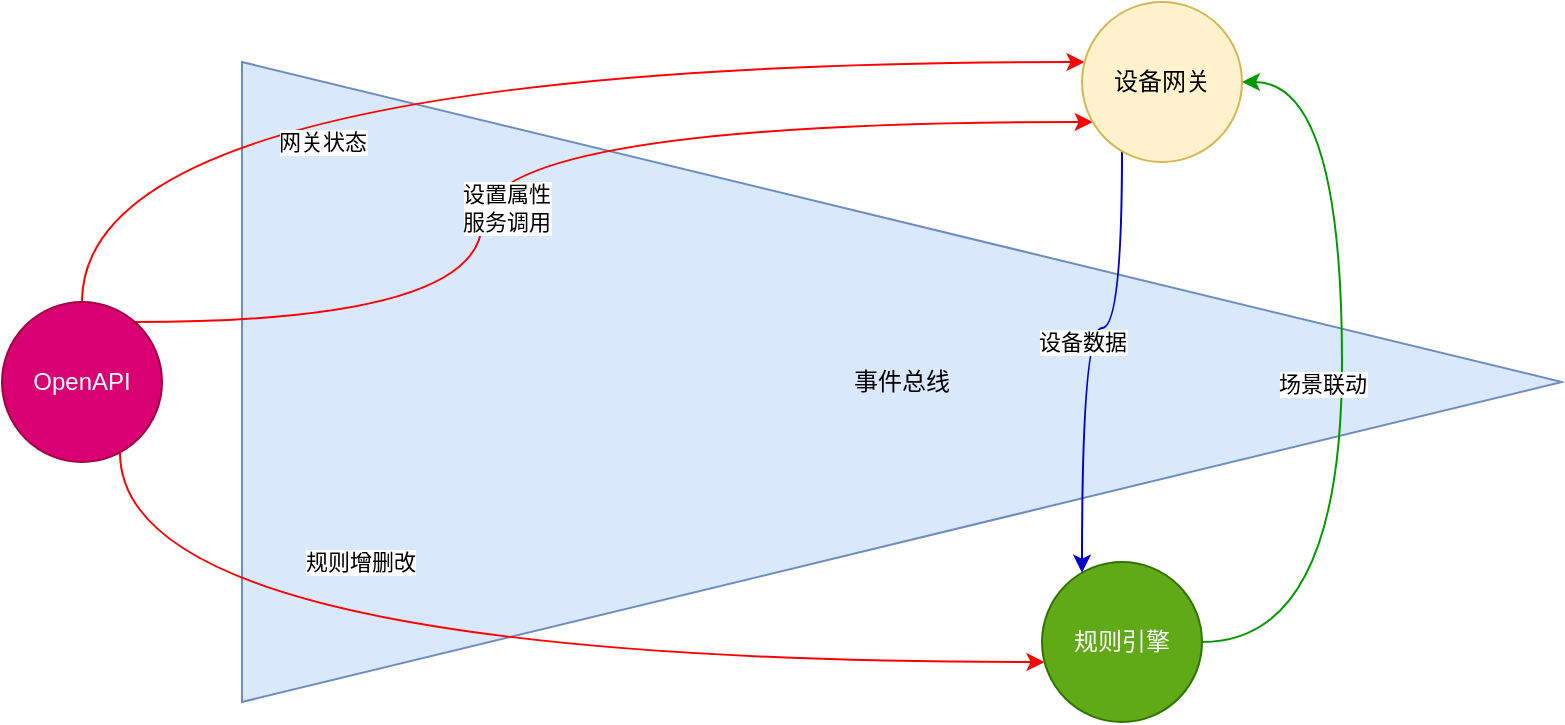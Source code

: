 <mxfile version="20.4.0" type="github" pages="2">
  <diagram id="OVVwKCZhzpUVyj7BzKNd" name="现状">
    <mxGraphModel dx="1886" dy="854" grid="1" gridSize="10" guides="1" tooltips="1" connect="1" arrows="1" fold="1" page="1" pageScale="1" pageWidth="827" pageHeight="1169" math="0" shadow="0">
      <root>
        <mxCell id="0" />
        <mxCell id="1" parent="0" />
        <mxCell id="e_5nv_i7avDI-sbqsIBW-24" value="事件总线" style="triangle;whiteSpace=wrap;html=1;rotation=0;fillColor=#dae8fc;strokeColor=#6c8ebf;verticalAlign=middle;labelPosition=center;verticalLabelPosition=middle;align=center;horizontal=1;" parent="1" vertex="1">
          <mxGeometry x="360" y="480" width="660" height="320" as="geometry" />
        </mxCell>
        <mxCell id="e_5nv_i7avDI-sbqsIBW-16" value="网关状态" style="rounded=0;orthogonalLoop=1;jettySize=auto;html=1;edgeStyle=orthogonalEdgeStyle;curved=1;strokeColor=#FF0000;" parent="1" source="e_5nv_i7avDI-sbqsIBW-25" target="e_5nv_i7avDI-sbqsIBW-27" edge="1">
          <mxGeometry x="-0.227" y="-40" relative="1" as="geometry">
            <mxPoint x="460" y="410" as="targetPoint" />
            <Array as="points">
              <mxPoint x="280" y="480" />
            </Array>
            <mxPoint as="offset" />
          </mxGeometry>
        </mxCell>
        <mxCell id="e_5nv_i7avDI-sbqsIBW-17" style="rounded=0;orthogonalLoop=1;jettySize=auto;html=1;edgeStyle=orthogonalEdgeStyle;curved=1;strokeColor=#FF0000;" parent="1" source="e_5nv_i7avDI-sbqsIBW-25" target="e_5nv_i7avDI-sbqsIBW-27" edge="1">
          <mxGeometry relative="1" as="geometry">
            <mxPoint x="319.998" y="610" as="sourcePoint" />
            <mxPoint x="798.899" y="510" as="targetPoint" />
            <Array as="points">
              <mxPoint x="480" y="610" />
              <mxPoint x="480" y="510" />
            </Array>
          </mxGeometry>
        </mxCell>
        <mxCell id="e_5nv_i7avDI-sbqsIBW-18" value="设置属性&lt;br&gt;服务调用" style="edgeLabel;html=1;align=center;verticalAlign=middle;resizable=0;points=[];" parent="e_5nv_i7avDI-sbqsIBW-17" vertex="1" connectable="0">
          <mxGeometry x="-0.204" relative="1" as="geometry">
            <mxPoint x="12" as="offset" />
          </mxGeometry>
        </mxCell>
        <mxCell id="e_5nv_i7avDI-sbqsIBW-29" style="edgeStyle=orthogonalEdgeStyle;curved=1;rounded=0;orthogonalLoop=1;jettySize=auto;html=1;strokeColor=#FF0000;" parent="1" source="e_5nv_i7avDI-sbqsIBW-25" target="e_5nv_i7avDI-sbqsIBW-26" edge="1">
          <mxGeometry relative="1" as="geometry">
            <mxPoint x="298.73" y="680.001" as="sourcePoint" />
            <mxPoint x="520.0" y="775.36" as="targetPoint" />
            <Array as="points">
              <mxPoint x="299" y="780" />
            </Array>
          </mxGeometry>
        </mxCell>
        <mxCell id="e_5nv_i7avDI-sbqsIBW-30" value="规则增删改" style="edgeLabel;html=1;align=center;verticalAlign=middle;resizable=0;points=[];" parent="e_5nv_i7avDI-sbqsIBW-29" vertex="1" connectable="0">
          <mxGeometry x="-0.22" y="31" relative="1" as="geometry">
            <mxPoint x="4" y="-19" as="offset" />
          </mxGeometry>
        </mxCell>
        <mxCell id="e_5nv_i7avDI-sbqsIBW-25" value="OpenAPI" style="ellipse;whiteSpace=wrap;html=1;aspect=fixed;fillColor=#d80073;strokeColor=#A50040;fontColor=#ffffff;" parent="1" vertex="1">
          <mxGeometry x="240" y="600" width="80" height="80" as="geometry" />
        </mxCell>
        <mxCell id="e_5nv_i7avDI-sbqsIBW-31" style="edgeStyle=orthogonalEdgeStyle;curved=1;rounded=0;orthogonalLoop=1;jettySize=auto;html=1;strokeColor=#009900;" parent="1" source="e_5nv_i7avDI-sbqsIBW-26" target="e_5nv_i7avDI-sbqsIBW-27" edge="1">
          <mxGeometry relative="1" as="geometry">
            <Array as="points">
              <mxPoint x="910" y="770" />
              <mxPoint x="910" y="490" />
            </Array>
          </mxGeometry>
        </mxCell>
        <mxCell id="e_5nv_i7avDI-sbqsIBW-32" value="场景联动" style="edgeLabel;html=1;align=center;verticalAlign=middle;resizable=0;points=[];" parent="e_5nv_i7avDI-sbqsIBW-31" vertex="1" connectable="0">
          <mxGeometry x="0.082" y="-2" relative="1" as="geometry">
            <mxPoint x="-12" y="17" as="offset" />
          </mxGeometry>
        </mxCell>
        <mxCell id="e_5nv_i7avDI-sbqsIBW-26" value="规则引擎" style="ellipse;whiteSpace=wrap;html=1;aspect=fixed;fillColor=#60a917;strokeColor=#2D7600;fontColor=#ffffff;" parent="1" vertex="1">
          <mxGeometry x="760" y="730" width="80" height="80" as="geometry" />
        </mxCell>
        <mxCell id="e_5nv_i7avDI-sbqsIBW-28" value="设备数据" style="edgeStyle=orthogonalEdgeStyle;curved=1;rounded=0;orthogonalLoop=1;jettySize=auto;html=1;strokeColor=#0000CC;" parent="1" source="e_5nv_i7avDI-sbqsIBW-27" target="e_5nv_i7avDI-sbqsIBW-26" edge="1">
          <mxGeometry relative="1" as="geometry">
            <Array as="points">
              <mxPoint x="800" y="613" />
              <mxPoint x="780" y="613" />
            </Array>
          </mxGeometry>
        </mxCell>
        <mxCell id="e_5nv_i7avDI-sbqsIBW-27" value="设备网关" style="ellipse;whiteSpace=wrap;html=1;aspect=fixed;fillColor=#fff2cc;strokeColor=#d6b656;" parent="1" vertex="1">
          <mxGeometry x="780" y="450" width="80" height="80" as="geometry" />
        </mxCell>
      </root>
    </mxGraphModel>
  </diagram>
  <diagram id="J3TwFi0emkS2LF8MwO3z" name="消息队列">
    <mxGraphModel dx="5018" dy="729" grid="1" gridSize="10" guides="1" tooltips="1" connect="1" arrows="1" fold="1" page="1" pageScale="1" pageWidth="827" pageHeight="1169" math="0" shadow="0">
      <root>
        <mxCell id="0" />
        <mxCell id="1" parent="0" />
        <mxCell id="b-oAeiBBiN5PMj12X74U-1" value="&lt;font color=&quot;#ffffff&quot; style=&quot;font-size: 38px;&quot;&gt;&lt;span style=&quot;font-size: 38px;&quot;&gt;&lt;b style=&quot;font-size: 38px;&quot;&gt;消息转发&lt;/b&gt;&lt;/span&gt;&lt;/font&gt;" style="shape=hexagon;perimeter=hexagonPerimeter2;whiteSpace=wrap;html=1;shadow=0;labelBackgroundColor=none;strokeColor=#b85450;fillColor=#f8cecc;gradientColor=#ea6b66;fontFamily=Helvetica;fontSize=38;align=center;strokeWidth=3;" vertex="1" parent="1">
          <mxGeometry x="428.579" y="2764.798" width="311.842" height="259.868" as="geometry" />
        </mxCell>
        <mxCell id="b-oAeiBBiN5PMj12X74U-2" value="" style="triangle;whiteSpace=wrap;html=1;shadow=0;labelBackgroundColor=none;strokeColor=none;fillColor=#FFFFFF;fontFamily=Helvetica;fontSize=38;fontColor=#23445d;align=center;rotation=90;gradientColor=none;flipV=1;flipH=1;opacity=20;" vertex="1" parent="1">
          <mxGeometry x="309.5" y="2782.667" width="72" height="152" as="geometry" />
        </mxCell>
        <mxCell id="b-oAeiBBiN5PMj12X74U-3" value="&lt;font style=&quot;font-size: 38px;&quot;&gt;投递方式&lt;/font&gt;" style="shape=hexagon;perimeter=hexagonPerimeter2;whiteSpace=wrap;html=1;shadow=0;labelBackgroundColor=none;strokeColor=#666666;fillColor=#D5D5D5;fontFamily=Helvetica;fontSize=38;fontColor=#333333;align=center;strokeWidth=3;" vertex="1" parent="1">
          <mxGeometry x="428.579" y="2504.667" width="311.842" height="259.868" as="geometry" />
        </mxCell>
        <mxCell id="b-oAeiBBiN5PMj12X74U-4" value="&lt;font style=&quot;font-size: 38px;&quot;&gt;消费方式&lt;/font&gt;" style="shape=hexagon;perimeter=hexagonPerimeter2;whiteSpace=wrap;html=1;shadow=0;labelBackgroundColor=none;strokeColor=#82b366;fillColor=#B5C8A4;fontFamily=Helvetica;fontSize=38;align=center;strokeWidth=3;" vertex="1" parent="1">
          <mxGeometry x="662.658" y="2634.2" width="311.842" height="259.868" as="geometry" />
        </mxCell>
        <mxCell id="b-oAeiBBiN5PMj12X74U-5" value="生成方式" style="shape=hexagon;perimeter=hexagonPerimeter2;whiteSpace=wrap;html=1;shadow=0;labelBackgroundColor=none;strokeColor=#d79b00;fillColor=#DFC6AC;fontFamily=Helvetica;fontSize=38;align=center;strokeWidth=3;" vertex="1" parent="1">
          <mxGeometry x="662.658" y="2894.265" width="311.842" height="259.868" as="geometry" />
        </mxCell>
        <mxCell id="b-oAeiBBiN5PMj12X74U-6" value="&lt;font style=&quot;font-size: 38px;&quot;&gt;投递多样性&lt;/font&gt;" style="shape=hexagon;perimeter=hexagonPerimeter2;whiteSpace=wrap;html=1;shadow=0;labelBackgroundColor=none;strokeColor=#9673a6;fillColor=#C1b5C7;fontFamily=Helvetica;fontSize=38;align=center;strokeWidth=3;" vertex="1" parent="1">
          <mxGeometry x="428.579" y="3024.798" width="311.842" height="259.868" as="geometry" />
        </mxCell>
        <mxCell id="b-oAeiBBiN5PMj12X74U-7" value="&lt;font style=&quot;font-size: 38px;&quot;&gt;消费失败的&lt;br&gt;兜底操作&lt;/font&gt;" style="shape=hexagon;perimeter=hexagonPerimeter2;whiteSpace=wrap;html=1;shadow=0;labelBackgroundColor=none;strokeColor=#314354;fillColor=#445667;fontFamily=Helvetica;fontSize=38;fontColor=#ffffff;align=center;strokeWidth=3;" vertex="1" parent="1">
          <mxGeometry x="194.5" y="2894.265" width="311.842" height="259.868" as="geometry" />
        </mxCell>
        <mxCell id="b-oAeiBBiN5PMj12X74U-8" value="标签" style="shape=hexagon;perimeter=hexagonPerimeter2;whiteSpace=wrap;html=1;shadow=0;labelBackgroundColor=none;strokeColor=#10739e;fillColor=#91BDD0;fontFamily=Helvetica;fontSize=38;align=center;strokeWidth=3;" vertex="1" parent="1">
          <mxGeometry x="194.5" y="2634.2" width="311.842" height="259.868" as="geometry" />
        </mxCell>
        <mxCell id="b-oAeiBBiN5PMj12X74U-9" value="" style="triangle;whiteSpace=wrap;html=1;shadow=0;labelBackgroundColor=none;strokeColor=none;fillColor=#23445D;fontFamily=Helvetica;fontSize=38;fontColor=#23445d;align=center;rotation=31;gradientColor=none;strokeWidth=3;" vertex="1" parent="1">
          <mxGeometry x="700" y="2668.667" width="35" height="73" as="geometry" />
        </mxCell>
        <mxCell id="b-oAeiBBiN5PMj12X74U-10" value="" style="triangle;whiteSpace=wrap;html=1;shadow=0;labelBackgroundColor=none;strokeColor=none;fillColor=#23445D;fontFamily=Helvetica;fontSize=38;fontColor=#23445d;align=center;rotation=31;gradientColor=none;flipH=1;strokeWidth=3;" vertex="1" parent="1">
          <mxGeometry x="434.5" y="3044.667" width="35" height="73" as="geometry" />
        </mxCell>
        <mxCell id="b-oAeiBBiN5PMj12X74U-11" value="" style="triangle;whiteSpace=wrap;html=1;shadow=0;labelBackgroundColor=none;strokeColor=none;fillColor=#23445D;fontFamily=Helvetica;fontSize=38;fontColor=#23445d;align=center;rotation=329;gradientColor=none;strokeWidth=3;" vertex="1" parent="1">
          <mxGeometry x="464.5" y="2653.667" width="35" height="73" as="geometry" />
        </mxCell>
        <mxCell id="b-oAeiBBiN5PMj12X74U-12" value="" style="triangle;whiteSpace=wrap;html=1;shadow=0;labelBackgroundColor=none;strokeColor=none;fillColor=#23445D;fontFamily=Helvetica;fontSize=38;fontColor=#23445d;align=center;rotation=329;gradientColor=none;flipH=1;strokeWidth=3;" vertex="1" parent="1">
          <mxGeometry x="667.5" y="3059.667" width="35" height="73" as="geometry" />
        </mxCell>
        <mxCell id="b-oAeiBBiN5PMj12X74U-13" value="" style="triangle;whiteSpace=wrap;html=1;shadow=0;labelBackgroundColor=none;strokeColor=none;fillColor=#23445D;fontFamily=Helvetica;fontSize=38;fontColor=#23445d;align=center;rotation=90;gradientColor=none;strokeWidth=3;" vertex="1" parent="1">
          <mxGeometry x="801.079" y="2874.167" width="35" height="73" as="geometry" />
        </mxCell>
        <mxCell id="b-oAeiBBiN5PMj12X74U-14" value="" style="triangle;whiteSpace=wrap;html=1;shadow=0;labelBackgroundColor=none;strokeColor=none;fillColor=#23445D;fontFamily=Helvetica;fontSize=38;fontColor=#23445d;align=center;rotation=90;gradientColor=none;flipH=1;strokeWidth=3;" vertex="1" parent="1">
          <mxGeometry x="332.921" y="2840.167" width="35" height="73" as="geometry" />
        </mxCell>
        <mxCell id="b-oAeiBBiN5PMj12X74U-22" value="&lt;font style=&quot;font-size: 38px;&quot;&gt;消息有序&lt;/font&gt;" style="shape=hexagon;perimeter=hexagonPerimeter2;whiteSpace=wrap;html=1;shadow=0;labelBackgroundColor=none;fillColor=#b1ddf0;fontFamily=Helvetica;fontSize=38;align=center;strokeWidth=3;strokeColor=#10739e;" vertex="1" parent="1">
          <mxGeometry x="-40.001" y="1984.927" width="311.842" height="259.868" as="geometry" />
        </mxCell>
        <mxCell id="b-oAeiBBiN5PMj12X74U-23" value="&lt;font style=&quot;font-size: 38px;&quot;&gt;pull&lt;/font&gt;" style="shape=hexagon;perimeter=hexagonPerimeter2;whiteSpace=wrap;html=1;shadow=0;labelBackgroundColor=none;strokeColor=#666666;fillColor=#f5f5f5;fontFamily=Helvetica;fontSize=38;fontColor=#333333;align=center;strokeWidth=3;" vertex="1" parent="1">
          <mxGeometry x="662.659" y="2374.327" width="311.842" height="259.868" as="geometry" />
        </mxCell>
        <mxCell id="b-oAeiBBiN5PMj12X74U-24" value="&lt;font style=&quot;font-size: 38px;&quot;&gt;单播&lt;/font&gt;" style="shape=hexagon;perimeter=hexagonPerimeter2;whiteSpace=wrap;html=1;shadow=0;labelBackgroundColor=none;strokeColor=#82b366;fillColor=#d5e8d4;fontFamily=Helvetica;fontSize=38;align=center;strokeWidth=3;" vertex="1" parent="1">
          <mxGeometry x="899.999" y="2504.667" width="311.842" height="259.868" as="geometry" />
        </mxCell>
        <mxCell id="b-oAeiBBiN5PMj12X74U-25" value="&lt;font style=&quot;font-size: 38px;&quot;&gt;多播&lt;/font&gt;" style="shape=hexagon;perimeter=hexagonPerimeter2;whiteSpace=wrap;html=1;shadow=0;labelBackgroundColor=none;strokeColor=#82b366;fillColor=#d5e8d4;fontFamily=Helvetica;fontSize=38;align=center;strokeWidth=3;" vertex="1" parent="1">
          <mxGeometry x="899.999" y="2764.927" width="311.842" height="259.868" as="geometry" />
        </mxCell>
        <mxCell id="b-oAeiBBiN5PMj12X74U-26" value="&lt;font style=&quot;font-size: 38px;&quot;&gt;广播&lt;/font&gt;" style="shape=hexagon;perimeter=hexagonPerimeter2;whiteSpace=wrap;html=1;shadow=0;labelBackgroundColor=none;strokeColor=#d79b00;fillColor=#ffe6cc;fontFamily=Helvetica;fontSize=38;align=center;strokeWidth=3;" vertex="1" parent="1">
          <mxGeometry x="889.999" y="3284.667" width="311.842" height="259.868" as="geometry" />
        </mxCell>
        <mxCell id="b-oAeiBBiN5PMj12X74U-27" value="&lt;font style=&quot;font-size: 38px;&quot;&gt;按Key共享&lt;/font&gt;" style="shape=hexagon;perimeter=hexagonPerimeter2;whiteSpace=wrap;html=1;shadow=0;labelBackgroundColor=none;strokeColor=#82b366;fillColor=#d5e8d4;fontFamily=Helvetica;fontSize=38;align=center;strokeWidth=3;" vertex="1" parent="1">
          <mxGeometry x="1129.999" y="2640.127" width="311.842" height="259.868" as="geometry" />
        </mxCell>
        <mxCell id="b-oAeiBBiN5PMj12X74U-28" value="&lt;font style=&quot;font-size: 38px;&quot;&gt;共享&lt;/font&gt;" style="shape=hexagon;perimeter=hexagonPerimeter2;whiteSpace=wrap;html=1;shadow=0;labelBackgroundColor=none;strokeColor=#82b366;fillColor=#d5e8d4;fontFamily=Helvetica;fontSize=38;align=center;strokeWidth=3;" vertex="1" parent="1">
          <mxGeometry x="1129.999" y="2380.257" width="311.842" height="259.868" as="geometry" />
        </mxCell>
        <mxCell id="b-oAeiBBiN5PMj12X74U-29" value="&lt;font style=&quot;font-size: 38px;&quot;&gt;灾备&lt;/font&gt;" style="shape=hexagon;perimeter=hexagonPerimeter2;whiteSpace=wrap;html=1;shadow=0;labelBackgroundColor=none;strokeColor=#82b366;fillColor=#d5e8d4;fontFamily=Helvetica;fontSize=38;align=center;strokeWidth=3;" vertex="1" parent="1">
          <mxGeometry x="899.999" y="2244.797" width="311.842" height="259.868" as="geometry" />
        </mxCell>
        <mxCell id="b-oAeiBBiN5PMj12X74U-30" value="单源" style="shape=hexagon;perimeter=hexagonPerimeter2;whiteSpace=wrap;html=1;shadow=0;labelBackgroundColor=none;strokeColor=#d79b00;fillColor=#ffe6cc;fontFamily=Helvetica;fontSize=38;align=center;strokeWidth=3;" vertex="1" parent="1">
          <mxGeometry x="899.998" y="3024.665" width="311.842" height="259.868" as="geometry" />
        </mxCell>
        <mxCell id="b-oAeiBBiN5PMj12X74U-31" value="多源" style="shape=hexagon;perimeter=hexagonPerimeter2;whiteSpace=wrap;html=1;shadow=0;labelBackgroundColor=none;strokeColor=#d79b00;fillColor=#ffe6cc;fontFamily=Helvetica;fontSize=38;align=center;strokeWidth=3;" vertex="1" parent="1">
          <mxGeometry x="662.658" y="3154.135" width="311.842" height="259.868" as="geometry" />
        </mxCell>
        <mxCell id="b-oAeiBBiN5PMj12X74U-32" value="&lt;font style=&quot;font-size: 38px;&quot;&gt;立马投递&lt;/font&gt;" style="shape=hexagon;perimeter=hexagonPerimeter2;whiteSpace=wrap;html=1;shadow=0;labelBackgroundColor=none;strokeColor=#9673a6;fillColor=#e1d5e7;fontFamily=Helvetica;fontSize=38;align=center;strokeWidth=3;" vertex="1" parent="1">
          <mxGeometry x="428.579" y="3284.668" width="311.842" height="259.868" as="geometry" />
        </mxCell>
        <mxCell id="b-oAeiBBiN5PMj12X74U-33" value="&lt;font style=&quot;font-size: 38px;&quot;&gt;延时投递&lt;/font&gt;" style="shape=hexagon;perimeter=hexagonPerimeter2;whiteSpace=wrap;html=1;shadow=0;labelBackgroundColor=none;strokeColor=#9673a6;fillColor=#e1d5e7;fontFamily=Helvetica;fontSize=38;align=center;strokeWidth=3;" vertex="1" parent="1">
          <mxGeometry x="194.499" y="3154.138" width="311.842" height="259.868" as="geometry" />
        </mxCell>
        <mxCell id="b-oAeiBBiN5PMj12X74U-34" value="&lt;font style=&quot;font-size: 38px;&quot;&gt;死信队列&lt;/font&gt;" style="shape=hexagon;perimeter=hexagonPerimeter2;whiteSpace=wrap;html=1;shadow=0;labelBackgroundColor=none;strokeColor=#314354;fillColor=#647687;fontFamily=Helvetica;fontSize=38;fontColor=#ffffff;align=center;strokeWidth=3;" vertex="1" parent="1">
          <mxGeometry x="-40" y="3024.665" width="311.842" height="259.868" as="geometry" />
        </mxCell>
        <mxCell id="b-oAeiBBiN5PMj12X74U-35" value="&lt;font style=&quot;font-size: 38px;&quot;&gt;重试队列&lt;/font&gt;" style="shape=hexagon;perimeter=hexagonPerimeter2;whiteSpace=wrap;html=1;shadow=0;labelBackgroundColor=none;strokeColor=#314354;fillColor=#647687;fontFamily=Helvetica;fontSize=38;fontColor=#ffffff;align=center;strokeWidth=3;" vertex="1" parent="1">
          <mxGeometry x="-40" y="2764.535" width="311.842" height="259.868" as="geometry" />
        </mxCell>
        <mxCell id="b-oAeiBBiN5PMj12X74U-36" value="&lt;font style=&quot;font-size: 38px;&quot;&gt;死信队列的&lt;br&gt;自动消费&lt;/font&gt;" style="shape=hexagon;perimeter=hexagonPerimeter2;whiteSpace=wrap;html=1;shadow=0;labelBackgroundColor=none;strokeColor=#314354;fillColor=#647687;fontFamily=Helvetica;fontSize=38;fontColor=#ffffff;align=center;strokeWidth=3;" vertex="1" parent="1">
          <mxGeometry x="-270" y="2894.065" width="311.842" height="259.868" as="geometry" />
        </mxCell>
        <mxCell id="b-oAeiBBiN5PMj12X74U-37" value="消息防丢" style="shape=hexagon;perimeter=hexagonPerimeter2;whiteSpace=wrap;html=1;shadow=0;labelBackgroundColor=none;fillColor=#b1ddf0;fontFamily=Helvetica;fontSize=38;align=center;strokeWidth=3;strokeColor=#10739e;" vertex="1" parent="1">
          <mxGeometry x="-40.0" y="2505.06" width="311.842" height="259.868" as="geometry" />
        </mxCell>
        <mxCell id="b-oAeiBBiN5PMj12X74U-38" value="消息去重" style="shape=hexagon;perimeter=hexagonPerimeter2;whiteSpace=wrap;html=1;shadow=0;labelBackgroundColor=none;fillColor=#b1ddf0;fontFamily=Helvetica;fontSize=38;align=center;strokeWidth=3;strokeColor=#10739e;" vertex="1" parent="1">
          <mxGeometry x="194.5" y="2374.33" width="311.842" height="259.868" as="geometry" />
        </mxCell>
        <mxCell id="b-oAeiBBiN5PMj12X74U-39" value="&lt;font style=&quot;font-size: 38px;&quot;&gt;低延时&lt;/font&gt;" style="shape=hexagon;perimeter=hexagonPerimeter2;whiteSpace=wrap;html=1;shadow=0;labelBackgroundColor=none;fillColor=#b1ddf0;fontFamily=Helvetica;fontSize=38;align=center;strokeWidth=3;strokeColor=#10739e;" vertex="1" parent="1">
          <mxGeometry x="194.499" y="2114.457" width="311.842" height="259.868" as="geometry" />
        </mxCell>
        <mxCell id="b-oAeiBBiN5PMj12X74U-40" value="&lt;font style=&quot;font-size: 38px;&quot;&gt;区域复制&lt;/font&gt;" style="shape=hexagon;perimeter=hexagonPerimeter2;whiteSpace=wrap;html=1;shadow=0;labelBackgroundColor=none;fillColor=#b1ddf0;fontFamily=Helvetica;fontSize=38;align=center;strokeWidth=3;strokeColor=#10739e;" vertex="1" parent="1">
          <mxGeometry x="-40.001" y="2244.797" width="311.842" height="259.868" as="geometry" />
        </mxCell>
        <mxCell id="b-oAeiBBiN5PMj12X74U-41" value="&lt;font style=&quot;font-size: 38px;&quot;&gt;多租户&lt;/font&gt;" style="shape=hexagon;perimeter=hexagonPerimeter2;whiteSpace=wrap;html=1;shadow=0;labelBackgroundColor=none;fillColor=#b1ddf0;fontFamily=Helvetica;fontSize=38;align=center;strokeWidth=3;strokeColor=#10739e;" vertex="1" parent="1">
          <mxGeometry x="-270.001" y="2380.257" width="311.842" height="259.868" as="geometry" />
        </mxCell>
        <mxCell id="b-oAeiBBiN5PMj12X74U-42" value="&lt;font style=&quot;font-size: 38px;&quot;&gt;读写分离&lt;/font&gt;" style="shape=hexagon;perimeter=hexagonPerimeter2;whiteSpace=wrap;html=1;shadow=0;labelBackgroundColor=none;fillColor=#b1ddf0;fontFamily=Helvetica;fontSize=38;align=center;strokeWidth=3;strokeColor=#10739e;" vertex="1" parent="1">
          <mxGeometry x="-270.001" y="2634.397" width="311.842" height="259.868" as="geometry" />
        </mxCell>
        <mxCell id="b-oAeiBBiN5PMj12X74U-43" value="&lt;font style=&quot;font-size: 38px;&quot;&gt;push&lt;/font&gt;" style="shape=hexagon;perimeter=hexagonPerimeter2;whiteSpace=wrap;html=1;shadow=0;labelBackgroundColor=none;strokeColor=#666666;fillColor=#f5f5f5;fontFamily=Helvetica;fontSize=38;fontColor=#333333;align=center;strokeWidth=3;" vertex="1" parent="1">
          <mxGeometry x="428.579" y="2244.797" width="311.842" height="259.868" as="geometry" />
        </mxCell>
      </root>
    </mxGraphModel>
  </diagram>
</mxfile>
